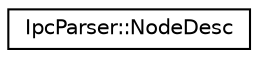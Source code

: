 digraph "Graphical Class Hierarchy"
{
  edge [fontname="Helvetica",fontsize="10",labelfontname="Helvetica",labelfontsize="10"];
  node [fontname="Helvetica",fontsize="10",shape=record];
  rankdir="LR";
  Node0 [label="IpcParser::NodeDesc",height=0.2,width=0.4,color="black", fillcolor="white", style="filled",URL="$structIpcParser_1_1NodeDesc.html"];
}
